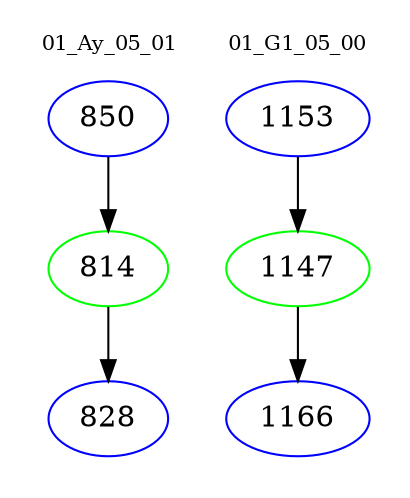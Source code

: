 digraph{
subgraph cluster_0 {
color = white
label = "01_Ay_05_01";
fontsize=10;
T0_850 [label="850", color="blue"]
T0_850 -> T0_814 [color="black"]
T0_814 [label="814", color="green"]
T0_814 -> T0_828 [color="black"]
T0_828 [label="828", color="blue"]
}
subgraph cluster_1 {
color = white
label = "01_G1_05_00";
fontsize=10;
T1_1153 [label="1153", color="blue"]
T1_1153 -> T1_1147 [color="black"]
T1_1147 [label="1147", color="green"]
T1_1147 -> T1_1166 [color="black"]
T1_1166 [label="1166", color="blue"]
}
}
